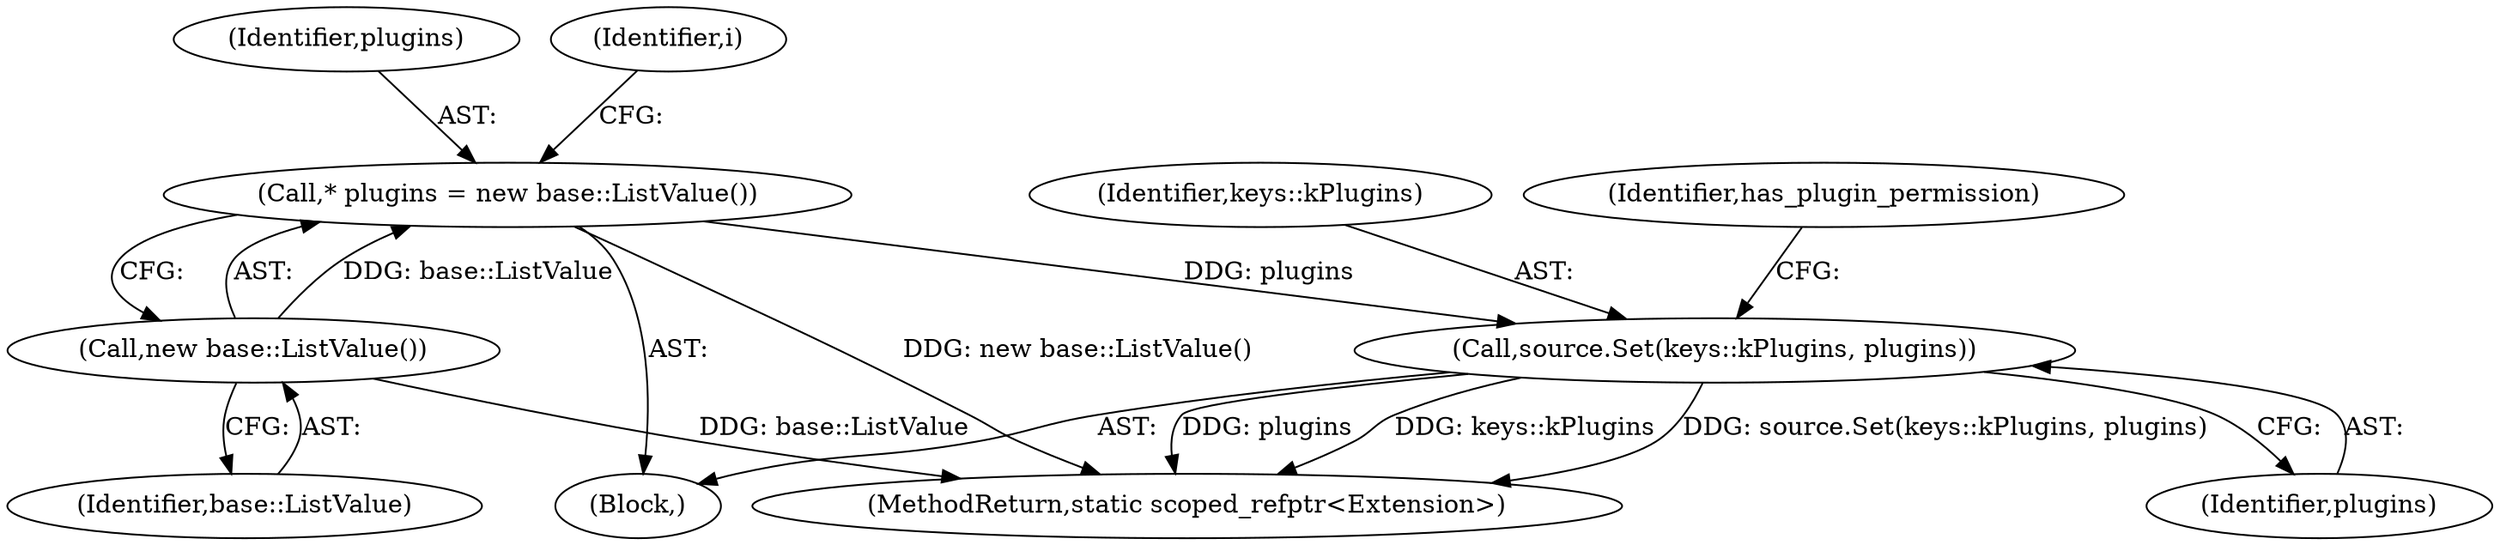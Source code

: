 digraph "0_Chrome_8c95ab0b50f8a257514f9647929267e62b1e611d_0@pointer" {
"1000183" [label="(Call,source.Set(keys::kPlugins, plugins))"];
"1000157" [label="(Call,* plugins = new base::ListValue())"];
"1000159" [label="(Call,new base::ListValue())"];
"1000183" [label="(Call,source.Set(keys::kPlugins, plugins))"];
"1000157" [label="(Call,* plugins = new base::ListValue())"];
"1000159" [label="(Call,new base::ListValue())"];
"1000187" [label="(Identifier,has_plugin_permission)"];
"1000150" [label="(Block,)"];
"1000184" [label="(Identifier,keys::kPlugins)"];
"1000219" [label="(MethodReturn,static scoped_refptr<Extension>)"];
"1000185" [label="(Identifier,plugins)"];
"1000158" [label="(Identifier,plugins)"];
"1000164" [label="(Identifier,i)"];
"1000160" [label="(Identifier,base::ListValue)"];
"1000183" -> "1000150"  [label="AST: "];
"1000183" -> "1000185"  [label="CFG: "];
"1000184" -> "1000183"  [label="AST: "];
"1000185" -> "1000183"  [label="AST: "];
"1000187" -> "1000183"  [label="CFG: "];
"1000183" -> "1000219"  [label="DDG: plugins"];
"1000183" -> "1000219"  [label="DDG: keys::kPlugins"];
"1000183" -> "1000219"  [label="DDG: source.Set(keys::kPlugins, plugins)"];
"1000157" -> "1000183"  [label="DDG: plugins"];
"1000157" -> "1000150"  [label="AST: "];
"1000157" -> "1000159"  [label="CFG: "];
"1000158" -> "1000157"  [label="AST: "];
"1000159" -> "1000157"  [label="AST: "];
"1000164" -> "1000157"  [label="CFG: "];
"1000157" -> "1000219"  [label="DDG: new base::ListValue()"];
"1000159" -> "1000157"  [label="DDG: base::ListValue"];
"1000159" -> "1000160"  [label="CFG: "];
"1000160" -> "1000159"  [label="AST: "];
"1000159" -> "1000219"  [label="DDG: base::ListValue"];
}
